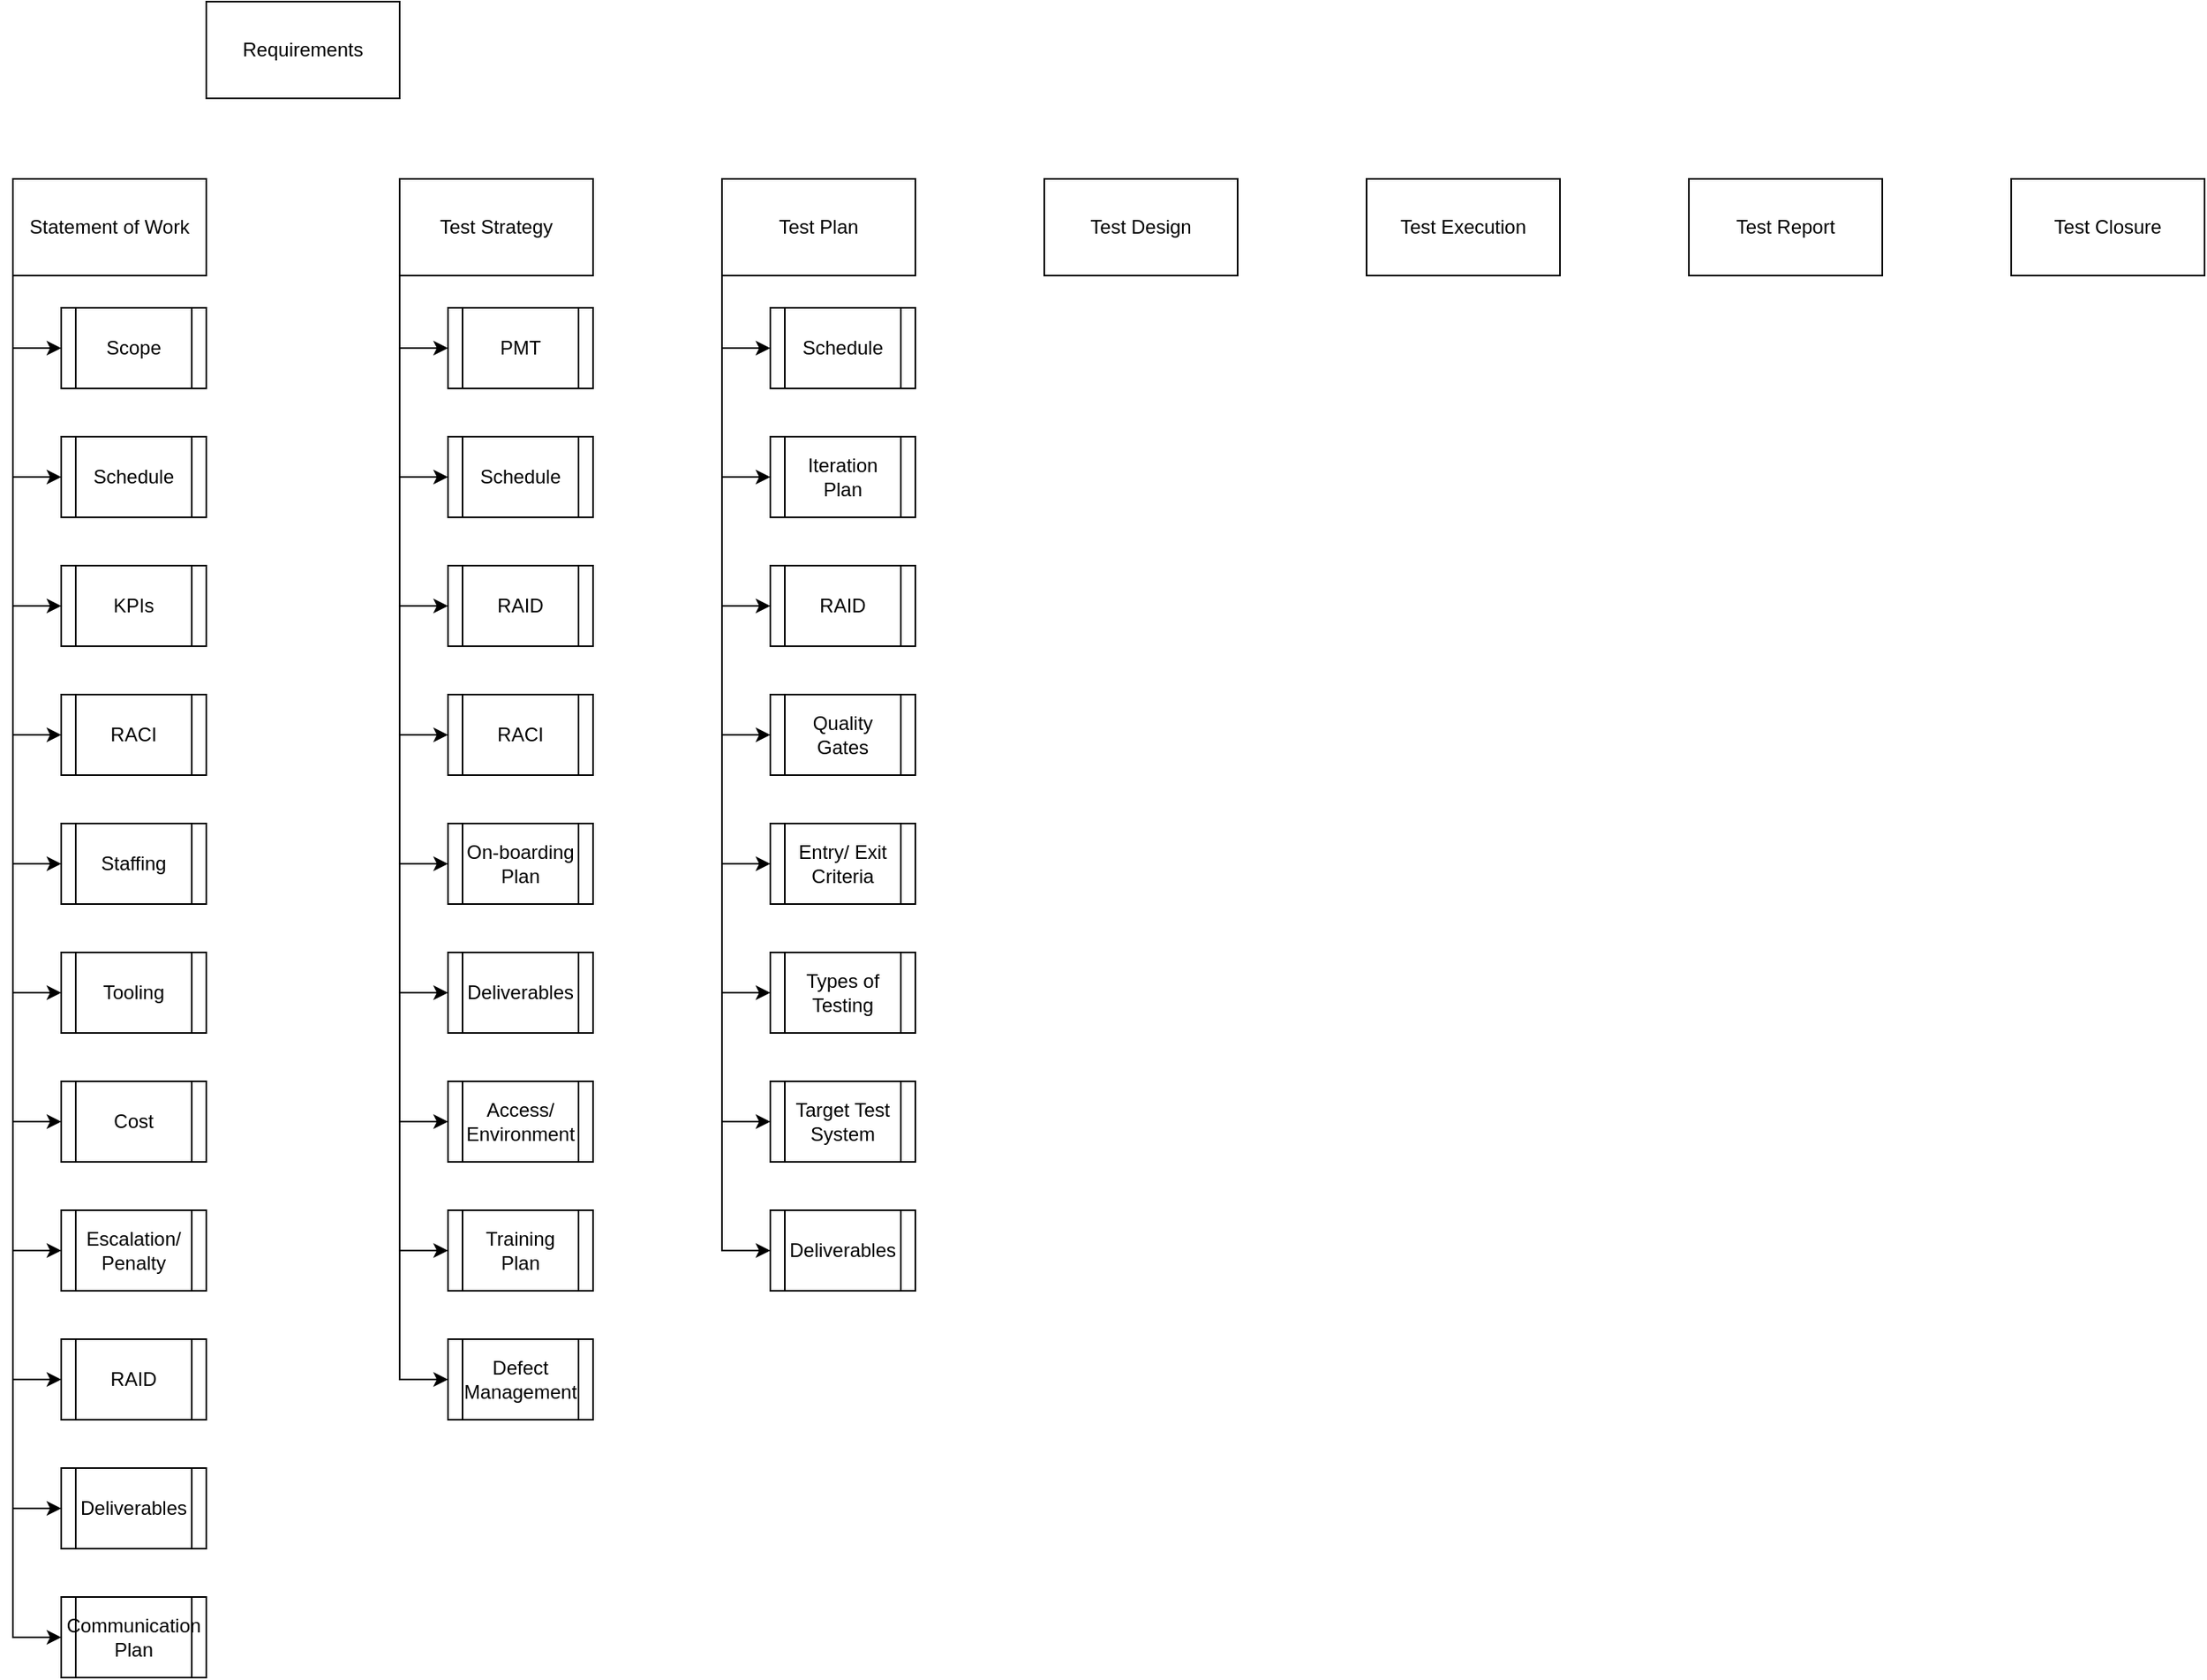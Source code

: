 <mxfile version="20.8.22" type="github">
  <diagram name="Page-1" id="XkftuPTef9AWqIVJO75a">
    <mxGraphModel dx="1122" dy="761" grid="1" gridSize="10" guides="1" tooltips="1" connect="1" arrows="1" fold="1" page="1" pageScale="1" pageWidth="827" pageHeight="1169" math="0" shadow="0">
      <root>
        <mxCell id="0" />
        <mxCell id="1" parent="0" />
        <mxCell id="diomu_ZPvpp-2AGHOQEY-20" style="edgeStyle=orthogonalEdgeStyle;rounded=0;orthogonalLoop=1;jettySize=auto;html=1;exitX=0;exitY=1;exitDx=0;exitDy=0;entryX=0;entryY=0.5;entryDx=0;entryDy=0;" edge="1" parent="1" source="diomu_ZPvpp-2AGHOQEY-1" target="diomu_ZPvpp-2AGHOQEY-9">
          <mxGeometry relative="1" as="geometry" />
        </mxCell>
        <mxCell id="diomu_ZPvpp-2AGHOQEY-21" style="edgeStyle=orthogonalEdgeStyle;rounded=0;orthogonalLoop=1;jettySize=auto;html=1;exitX=0;exitY=1;exitDx=0;exitDy=0;entryX=0;entryY=0.5;entryDx=0;entryDy=0;" edge="1" parent="1" source="diomu_ZPvpp-2AGHOQEY-1" target="diomu_ZPvpp-2AGHOQEY-10">
          <mxGeometry relative="1" as="geometry">
            <mxPoint x="40" y="280" as="targetPoint" />
          </mxGeometry>
        </mxCell>
        <mxCell id="diomu_ZPvpp-2AGHOQEY-22" style="edgeStyle=orthogonalEdgeStyle;rounded=0;orthogonalLoop=1;jettySize=auto;html=1;exitX=0;exitY=1;exitDx=0;exitDy=0;entryX=0;entryY=0.5;entryDx=0;entryDy=0;" edge="1" parent="1" source="diomu_ZPvpp-2AGHOQEY-1" target="diomu_ZPvpp-2AGHOQEY-11">
          <mxGeometry relative="1" as="geometry" />
        </mxCell>
        <mxCell id="diomu_ZPvpp-2AGHOQEY-23" style="edgeStyle=orthogonalEdgeStyle;rounded=0;orthogonalLoop=1;jettySize=auto;html=1;exitX=0;exitY=1;exitDx=0;exitDy=0;entryX=0;entryY=0.5;entryDx=0;entryDy=0;" edge="1" parent="1" source="diomu_ZPvpp-2AGHOQEY-1" target="diomu_ZPvpp-2AGHOQEY-19">
          <mxGeometry relative="1" as="geometry" />
        </mxCell>
        <mxCell id="diomu_ZPvpp-2AGHOQEY-24" style="edgeStyle=orthogonalEdgeStyle;rounded=0;orthogonalLoop=1;jettySize=auto;html=1;exitX=0;exitY=1;exitDx=0;exitDy=0;entryX=0;entryY=0.5;entryDx=0;entryDy=0;" edge="1" parent="1" source="diomu_ZPvpp-2AGHOQEY-1" target="diomu_ZPvpp-2AGHOQEY-18">
          <mxGeometry relative="1" as="geometry" />
        </mxCell>
        <mxCell id="diomu_ZPvpp-2AGHOQEY-25" style="edgeStyle=orthogonalEdgeStyle;rounded=0;orthogonalLoop=1;jettySize=auto;html=1;exitX=0;exitY=1;exitDx=0;exitDy=0;entryX=0;entryY=0.5;entryDx=0;entryDy=0;" edge="1" parent="1" source="diomu_ZPvpp-2AGHOQEY-1" target="diomu_ZPvpp-2AGHOQEY-17">
          <mxGeometry relative="1" as="geometry" />
        </mxCell>
        <mxCell id="diomu_ZPvpp-2AGHOQEY-26" style="edgeStyle=orthogonalEdgeStyle;rounded=0;orthogonalLoop=1;jettySize=auto;html=1;exitX=0;exitY=1;exitDx=0;exitDy=0;entryX=0;entryY=0.5;entryDx=0;entryDy=0;" edge="1" parent="1" source="diomu_ZPvpp-2AGHOQEY-1" target="diomu_ZPvpp-2AGHOQEY-16">
          <mxGeometry relative="1" as="geometry" />
        </mxCell>
        <mxCell id="diomu_ZPvpp-2AGHOQEY-27" style="edgeStyle=orthogonalEdgeStyle;rounded=0;orthogonalLoop=1;jettySize=auto;html=1;exitX=0;exitY=1;exitDx=0;exitDy=0;entryX=0;entryY=0.5;entryDx=0;entryDy=0;" edge="1" parent="1" source="diomu_ZPvpp-2AGHOQEY-1" target="diomu_ZPvpp-2AGHOQEY-15">
          <mxGeometry relative="1" as="geometry" />
        </mxCell>
        <mxCell id="diomu_ZPvpp-2AGHOQEY-28" style="edgeStyle=orthogonalEdgeStyle;rounded=0;orthogonalLoop=1;jettySize=auto;html=1;exitX=0;exitY=1;exitDx=0;exitDy=0;entryX=0;entryY=0.5;entryDx=0;entryDy=0;" edge="1" parent="1" source="diomu_ZPvpp-2AGHOQEY-1" target="diomu_ZPvpp-2AGHOQEY-14">
          <mxGeometry relative="1" as="geometry" />
        </mxCell>
        <mxCell id="diomu_ZPvpp-2AGHOQEY-29" style="edgeStyle=orthogonalEdgeStyle;rounded=0;orthogonalLoop=1;jettySize=auto;html=1;exitX=0;exitY=1;exitDx=0;exitDy=0;entryX=0;entryY=0.5;entryDx=0;entryDy=0;" edge="1" parent="1" source="diomu_ZPvpp-2AGHOQEY-1" target="diomu_ZPvpp-2AGHOQEY-13">
          <mxGeometry relative="1" as="geometry" />
        </mxCell>
        <mxCell id="diomu_ZPvpp-2AGHOQEY-30" style="edgeStyle=orthogonalEdgeStyle;rounded=0;orthogonalLoop=1;jettySize=auto;html=1;exitX=0;exitY=1;exitDx=0;exitDy=0;entryX=0;entryY=0.5;entryDx=0;entryDy=0;" edge="1" parent="1" source="diomu_ZPvpp-2AGHOQEY-1" target="diomu_ZPvpp-2AGHOQEY-12">
          <mxGeometry relative="1" as="geometry" />
        </mxCell>
        <mxCell id="diomu_ZPvpp-2AGHOQEY-1" value="Statement of Work" style="rounded=0;whiteSpace=wrap;html=1;" vertex="1" parent="1">
          <mxGeometry x="40" y="120" width="120" height="60" as="geometry" />
        </mxCell>
        <mxCell id="diomu_ZPvpp-2AGHOQEY-2" value="Requirements" style="rounded=0;whiteSpace=wrap;html=1;" vertex="1" parent="1">
          <mxGeometry x="160" y="10" width="120" height="60" as="geometry" />
        </mxCell>
        <mxCell id="diomu_ZPvpp-2AGHOQEY-40" style="edgeStyle=orthogonalEdgeStyle;rounded=0;orthogonalLoop=1;jettySize=auto;html=1;exitX=0;exitY=1;exitDx=0;exitDy=0;entryX=0;entryY=0.5;entryDx=0;entryDy=0;" edge="1" parent="1" source="diomu_ZPvpp-2AGHOQEY-3" target="diomu_ZPvpp-2AGHOQEY-39">
          <mxGeometry relative="1" as="geometry" />
        </mxCell>
        <mxCell id="diomu_ZPvpp-2AGHOQEY-41" style="edgeStyle=orthogonalEdgeStyle;rounded=0;orthogonalLoop=1;jettySize=auto;html=1;exitX=0;exitY=1;exitDx=0;exitDy=0;entryX=0;entryY=0.5;entryDx=0;entryDy=0;" edge="1" parent="1" source="diomu_ZPvpp-2AGHOQEY-3" target="diomu_ZPvpp-2AGHOQEY-38">
          <mxGeometry relative="1" as="geometry" />
        </mxCell>
        <mxCell id="diomu_ZPvpp-2AGHOQEY-42" style="edgeStyle=orthogonalEdgeStyle;rounded=0;orthogonalLoop=1;jettySize=auto;html=1;exitX=0;exitY=1;exitDx=0;exitDy=0;entryX=0;entryY=0.5;entryDx=0;entryDy=0;" edge="1" parent="1" source="diomu_ZPvpp-2AGHOQEY-3" target="diomu_ZPvpp-2AGHOQEY-37">
          <mxGeometry relative="1" as="geometry" />
        </mxCell>
        <mxCell id="diomu_ZPvpp-2AGHOQEY-43" style="edgeStyle=orthogonalEdgeStyle;rounded=0;orthogonalLoop=1;jettySize=auto;html=1;exitX=0;exitY=1;exitDx=0;exitDy=0;entryX=0;entryY=0.5;entryDx=0;entryDy=0;" edge="1" parent="1" source="diomu_ZPvpp-2AGHOQEY-3" target="diomu_ZPvpp-2AGHOQEY-36">
          <mxGeometry relative="1" as="geometry" />
        </mxCell>
        <mxCell id="diomu_ZPvpp-2AGHOQEY-44" style="edgeStyle=orthogonalEdgeStyle;rounded=0;orthogonalLoop=1;jettySize=auto;html=1;exitX=0;exitY=1;exitDx=0;exitDy=0;entryX=0;entryY=0.5;entryDx=0;entryDy=0;" edge="1" parent="1" source="diomu_ZPvpp-2AGHOQEY-3" target="diomu_ZPvpp-2AGHOQEY-35">
          <mxGeometry relative="1" as="geometry" />
        </mxCell>
        <mxCell id="diomu_ZPvpp-2AGHOQEY-45" style="edgeStyle=orthogonalEdgeStyle;rounded=0;orthogonalLoop=1;jettySize=auto;html=1;exitX=0;exitY=1;exitDx=0;exitDy=0;entryX=0;entryY=0.5;entryDx=0;entryDy=0;" edge="1" parent="1" source="diomu_ZPvpp-2AGHOQEY-3" target="diomu_ZPvpp-2AGHOQEY-34">
          <mxGeometry relative="1" as="geometry" />
        </mxCell>
        <mxCell id="diomu_ZPvpp-2AGHOQEY-46" style="edgeStyle=orthogonalEdgeStyle;rounded=0;orthogonalLoop=1;jettySize=auto;html=1;exitX=0;exitY=1;exitDx=0;exitDy=0;entryX=0;entryY=0.5;entryDx=0;entryDy=0;" edge="1" parent="1" source="diomu_ZPvpp-2AGHOQEY-3" target="diomu_ZPvpp-2AGHOQEY-33">
          <mxGeometry relative="1" as="geometry" />
        </mxCell>
        <mxCell id="diomu_ZPvpp-2AGHOQEY-47" style="edgeStyle=orthogonalEdgeStyle;rounded=0;orthogonalLoop=1;jettySize=auto;html=1;exitX=0;exitY=1;exitDx=0;exitDy=0;entryX=0;entryY=0.5;entryDx=0;entryDy=0;" edge="1" parent="1" source="diomu_ZPvpp-2AGHOQEY-3" target="diomu_ZPvpp-2AGHOQEY-32">
          <mxGeometry relative="1" as="geometry" />
        </mxCell>
        <mxCell id="diomu_ZPvpp-2AGHOQEY-48" style="edgeStyle=orthogonalEdgeStyle;rounded=0;orthogonalLoop=1;jettySize=auto;html=1;exitX=0;exitY=1;exitDx=0;exitDy=0;entryX=0;entryY=0.5;entryDx=0;entryDy=0;" edge="1" parent="1" source="diomu_ZPvpp-2AGHOQEY-3" target="diomu_ZPvpp-2AGHOQEY-31">
          <mxGeometry relative="1" as="geometry" />
        </mxCell>
        <mxCell id="diomu_ZPvpp-2AGHOQEY-3" value="Test Strategy" style="rounded=0;whiteSpace=wrap;html=1;" vertex="1" parent="1">
          <mxGeometry x="280" y="120" width="120" height="60" as="geometry" />
        </mxCell>
        <mxCell id="diomu_ZPvpp-2AGHOQEY-58" style="edgeStyle=orthogonalEdgeStyle;rounded=0;orthogonalLoop=1;jettySize=auto;html=1;exitX=0;exitY=1;exitDx=0;exitDy=0;entryX=0;entryY=0.5;entryDx=0;entryDy=0;" edge="1" parent="1" source="diomu_ZPvpp-2AGHOQEY-4" target="diomu_ZPvpp-2AGHOQEY-56">
          <mxGeometry relative="1" as="geometry" />
        </mxCell>
        <mxCell id="diomu_ZPvpp-2AGHOQEY-59" style="edgeStyle=orthogonalEdgeStyle;rounded=0;orthogonalLoop=1;jettySize=auto;html=1;exitX=0;exitY=1;exitDx=0;exitDy=0;entryX=0;entryY=0.5;entryDx=0;entryDy=0;" edge="1" parent="1" source="diomu_ZPvpp-2AGHOQEY-4" target="diomu_ZPvpp-2AGHOQEY-55">
          <mxGeometry relative="1" as="geometry" />
        </mxCell>
        <mxCell id="diomu_ZPvpp-2AGHOQEY-60" style="edgeStyle=orthogonalEdgeStyle;rounded=0;orthogonalLoop=1;jettySize=auto;html=1;exitX=0;exitY=1;exitDx=0;exitDy=0;entryX=0;entryY=0.5;entryDx=0;entryDy=0;" edge="1" parent="1" source="diomu_ZPvpp-2AGHOQEY-4" target="diomu_ZPvpp-2AGHOQEY-54">
          <mxGeometry relative="1" as="geometry" />
        </mxCell>
        <mxCell id="diomu_ZPvpp-2AGHOQEY-61" style="edgeStyle=orthogonalEdgeStyle;rounded=0;orthogonalLoop=1;jettySize=auto;html=1;exitX=0;exitY=1;exitDx=0;exitDy=0;entryX=0;entryY=0.5;entryDx=0;entryDy=0;" edge="1" parent="1" source="diomu_ZPvpp-2AGHOQEY-4" target="diomu_ZPvpp-2AGHOQEY-53">
          <mxGeometry relative="1" as="geometry" />
        </mxCell>
        <mxCell id="diomu_ZPvpp-2AGHOQEY-62" style="edgeStyle=orthogonalEdgeStyle;rounded=0;orthogonalLoop=1;jettySize=auto;html=1;exitX=0;exitY=1;exitDx=0;exitDy=0;entryX=0;entryY=0.5;entryDx=0;entryDy=0;" edge="1" parent="1" source="diomu_ZPvpp-2AGHOQEY-4" target="diomu_ZPvpp-2AGHOQEY-52">
          <mxGeometry relative="1" as="geometry" />
        </mxCell>
        <mxCell id="diomu_ZPvpp-2AGHOQEY-63" style="edgeStyle=orthogonalEdgeStyle;rounded=0;orthogonalLoop=1;jettySize=auto;html=1;exitX=0;exitY=1;exitDx=0;exitDy=0;entryX=0;entryY=0.5;entryDx=0;entryDy=0;" edge="1" parent="1" source="diomu_ZPvpp-2AGHOQEY-4" target="diomu_ZPvpp-2AGHOQEY-51">
          <mxGeometry relative="1" as="geometry" />
        </mxCell>
        <mxCell id="diomu_ZPvpp-2AGHOQEY-64" style="edgeStyle=orthogonalEdgeStyle;rounded=0;orthogonalLoop=1;jettySize=auto;html=1;exitX=0;exitY=1;exitDx=0;exitDy=0;entryX=0;entryY=0.5;entryDx=0;entryDy=0;" edge="1" parent="1" source="diomu_ZPvpp-2AGHOQEY-4" target="diomu_ZPvpp-2AGHOQEY-50">
          <mxGeometry relative="1" as="geometry" />
        </mxCell>
        <mxCell id="diomu_ZPvpp-2AGHOQEY-65" style="edgeStyle=orthogonalEdgeStyle;rounded=0;orthogonalLoop=1;jettySize=auto;html=1;exitX=0;exitY=1;exitDx=0;exitDy=0;entryX=0;entryY=0.5;entryDx=0;entryDy=0;" edge="1" parent="1" source="diomu_ZPvpp-2AGHOQEY-4" target="diomu_ZPvpp-2AGHOQEY-49">
          <mxGeometry relative="1" as="geometry" />
        </mxCell>
        <mxCell id="diomu_ZPvpp-2AGHOQEY-4" value="Test Plan" style="rounded=0;whiteSpace=wrap;html=1;" vertex="1" parent="1">
          <mxGeometry x="480" y="120" width="120" height="60" as="geometry" />
        </mxCell>
        <mxCell id="diomu_ZPvpp-2AGHOQEY-5" value="Test Design" style="rounded=0;whiteSpace=wrap;html=1;" vertex="1" parent="1">
          <mxGeometry x="680" y="120" width="120" height="60" as="geometry" />
        </mxCell>
        <mxCell id="diomu_ZPvpp-2AGHOQEY-6" value="Test Execution" style="rounded=0;whiteSpace=wrap;html=1;" vertex="1" parent="1">
          <mxGeometry x="880" y="120" width="120" height="60" as="geometry" />
        </mxCell>
        <mxCell id="diomu_ZPvpp-2AGHOQEY-7" value="Test Report" style="rounded=0;whiteSpace=wrap;html=1;" vertex="1" parent="1">
          <mxGeometry x="1080" y="120" width="120" height="60" as="geometry" />
        </mxCell>
        <mxCell id="diomu_ZPvpp-2AGHOQEY-8" value="Test Closure" style="rounded=0;whiteSpace=wrap;html=1;" vertex="1" parent="1">
          <mxGeometry x="1280" y="120" width="120" height="60" as="geometry" />
        </mxCell>
        <mxCell id="diomu_ZPvpp-2AGHOQEY-9" value="Scope" style="shape=process;whiteSpace=wrap;html=1;backgroundOutline=1;" vertex="1" parent="1">
          <mxGeometry x="70" y="200" width="90" height="50" as="geometry" />
        </mxCell>
        <mxCell id="diomu_ZPvpp-2AGHOQEY-10" value="Schedule" style="shape=process;whiteSpace=wrap;html=1;backgroundOutline=1;" vertex="1" parent="1">
          <mxGeometry x="70" y="280" width="90" height="50" as="geometry" />
        </mxCell>
        <mxCell id="diomu_ZPvpp-2AGHOQEY-11" value="KPIs" style="shape=process;whiteSpace=wrap;html=1;backgroundOutline=1;" vertex="1" parent="1">
          <mxGeometry x="70" y="360" width="90" height="50" as="geometry" />
        </mxCell>
        <mxCell id="diomu_ZPvpp-2AGHOQEY-12" value="RACI" style="shape=process;whiteSpace=wrap;html=1;backgroundOutline=1;" vertex="1" parent="1">
          <mxGeometry x="70" y="440" width="90" height="50" as="geometry" />
        </mxCell>
        <mxCell id="diomu_ZPvpp-2AGHOQEY-13" value="Staffing" style="shape=process;whiteSpace=wrap;html=1;backgroundOutline=1;" vertex="1" parent="1">
          <mxGeometry x="70" y="520" width="90" height="50" as="geometry" />
        </mxCell>
        <mxCell id="diomu_ZPvpp-2AGHOQEY-14" value="Tooling" style="shape=process;whiteSpace=wrap;html=1;backgroundOutline=1;" vertex="1" parent="1">
          <mxGeometry x="70" y="600" width="90" height="50" as="geometry" />
        </mxCell>
        <mxCell id="diomu_ZPvpp-2AGHOQEY-15" value="Cost" style="shape=process;whiteSpace=wrap;html=1;backgroundOutline=1;" vertex="1" parent="1">
          <mxGeometry x="70" y="680" width="90" height="50" as="geometry" />
        </mxCell>
        <mxCell id="diomu_ZPvpp-2AGHOQEY-16" value="Escalation/ Penalty" style="shape=process;whiteSpace=wrap;html=1;backgroundOutline=1;" vertex="1" parent="1">
          <mxGeometry x="70" y="760" width="90" height="50" as="geometry" />
        </mxCell>
        <mxCell id="diomu_ZPvpp-2AGHOQEY-17" value="RAID" style="shape=process;whiteSpace=wrap;html=1;backgroundOutline=1;" vertex="1" parent="1">
          <mxGeometry x="70" y="840" width="90" height="50" as="geometry" />
        </mxCell>
        <mxCell id="diomu_ZPvpp-2AGHOQEY-18" value="Deliverables" style="shape=process;whiteSpace=wrap;html=1;backgroundOutline=1;" vertex="1" parent="1">
          <mxGeometry x="70" y="920" width="90" height="50" as="geometry" />
        </mxCell>
        <mxCell id="diomu_ZPvpp-2AGHOQEY-19" value="Communication Plan" style="shape=process;whiteSpace=wrap;html=1;backgroundOutline=1;" vertex="1" parent="1">
          <mxGeometry x="70" y="1000" width="90" height="50" as="geometry" />
        </mxCell>
        <mxCell id="diomu_ZPvpp-2AGHOQEY-31" value="PMT" style="shape=process;whiteSpace=wrap;html=1;backgroundOutline=1;" vertex="1" parent="1">
          <mxGeometry x="310" y="200" width="90" height="50" as="geometry" />
        </mxCell>
        <mxCell id="diomu_ZPvpp-2AGHOQEY-32" value="Schedule" style="shape=process;whiteSpace=wrap;html=1;backgroundOutline=1;" vertex="1" parent="1">
          <mxGeometry x="310" y="280" width="90" height="50" as="geometry" />
        </mxCell>
        <mxCell id="diomu_ZPvpp-2AGHOQEY-33" value="RAID" style="shape=process;whiteSpace=wrap;html=1;backgroundOutline=1;" vertex="1" parent="1">
          <mxGeometry x="310" y="360" width="90" height="50" as="geometry" />
        </mxCell>
        <mxCell id="diomu_ZPvpp-2AGHOQEY-34" value="RACI" style="shape=process;whiteSpace=wrap;html=1;backgroundOutline=1;" vertex="1" parent="1">
          <mxGeometry x="310" y="440" width="90" height="50" as="geometry" />
        </mxCell>
        <mxCell id="diomu_ZPvpp-2AGHOQEY-35" value="On-boarding Plan" style="shape=process;whiteSpace=wrap;html=1;backgroundOutline=1;" vertex="1" parent="1">
          <mxGeometry x="310" y="520" width="90" height="50" as="geometry" />
        </mxCell>
        <mxCell id="diomu_ZPvpp-2AGHOQEY-36" value="Deliverables" style="shape=process;whiteSpace=wrap;html=1;backgroundOutline=1;" vertex="1" parent="1">
          <mxGeometry x="310" y="600" width="90" height="50" as="geometry" />
        </mxCell>
        <mxCell id="diomu_ZPvpp-2AGHOQEY-37" value="Access/ Environment" style="shape=process;whiteSpace=wrap;html=1;backgroundOutline=1;" vertex="1" parent="1">
          <mxGeometry x="310" y="680" width="90" height="50" as="geometry" />
        </mxCell>
        <mxCell id="diomu_ZPvpp-2AGHOQEY-38" value="Training Plan" style="shape=process;whiteSpace=wrap;html=1;backgroundOutline=1;" vertex="1" parent="1">
          <mxGeometry x="310" y="760" width="90" height="50" as="geometry" />
        </mxCell>
        <mxCell id="diomu_ZPvpp-2AGHOQEY-39" value="Defect Management" style="shape=process;whiteSpace=wrap;html=1;backgroundOutline=1;" vertex="1" parent="1">
          <mxGeometry x="310" y="840" width="90" height="50" as="geometry" />
        </mxCell>
        <mxCell id="diomu_ZPvpp-2AGHOQEY-49" value="Schedule" style="shape=process;whiteSpace=wrap;html=1;backgroundOutline=1;" vertex="1" parent="1">
          <mxGeometry x="510" y="200" width="90" height="50" as="geometry" />
        </mxCell>
        <mxCell id="diomu_ZPvpp-2AGHOQEY-50" value="Iteration Plan" style="shape=process;whiteSpace=wrap;html=1;backgroundOutline=1;" vertex="1" parent="1">
          <mxGeometry x="510" y="280" width="90" height="50" as="geometry" />
        </mxCell>
        <mxCell id="diomu_ZPvpp-2AGHOQEY-51" value="RAID" style="shape=process;whiteSpace=wrap;html=1;backgroundOutline=1;" vertex="1" parent="1">
          <mxGeometry x="510" y="360" width="90" height="50" as="geometry" />
        </mxCell>
        <mxCell id="diomu_ZPvpp-2AGHOQEY-52" value="Quality Gates" style="shape=process;whiteSpace=wrap;html=1;backgroundOutline=1;" vertex="1" parent="1">
          <mxGeometry x="510" y="440" width="90" height="50" as="geometry" />
        </mxCell>
        <mxCell id="diomu_ZPvpp-2AGHOQEY-53" value="Entry/ Exit Criteria" style="shape=process;whiteSpace=wrap;html=1;backgroundOutline=1;" vertex="1" parent="1">
          <mxGeometry x="510" y="520" width="90" height="50" as="geometry" />
        </mxCell>
        <mxCell id="diomu_ZPvpp-2AGHOQEY-54" value="Types of Testing" style="shape=process;whiteSpace=wrap;html=1;backgroundOutline=1;" vertex="1" parent="1">
          <mxGeometry x="510" y="600" width="90" height="50" as="geometry" />
        </mxCell>
        <mxCell id="diomu_ZPvpp-2AGHOQEY-55" value="Target Test System" style="shape=process;whiteSpace=wrap;html=1;backgroundOutline=1;" vertex="1" parent="1">
          <mxGeometry x="510" y="680" width="90" height="50" as="geometry" />
        </mxCell>
        <mxCell id="diomu_ZPvpp-2AGHOQEY-56" value="Deliverables" style="shape=process;whiteSpace=wrap;html=1;backgroundOutline=1;" vertex="1" parent="1">
          <mxGeometry x="510" y="760" width="90" height="50" as="geometry" />
        </mxCell>
      </root>
    </mxGraphModel>
  </diagram>
</mxfile>
